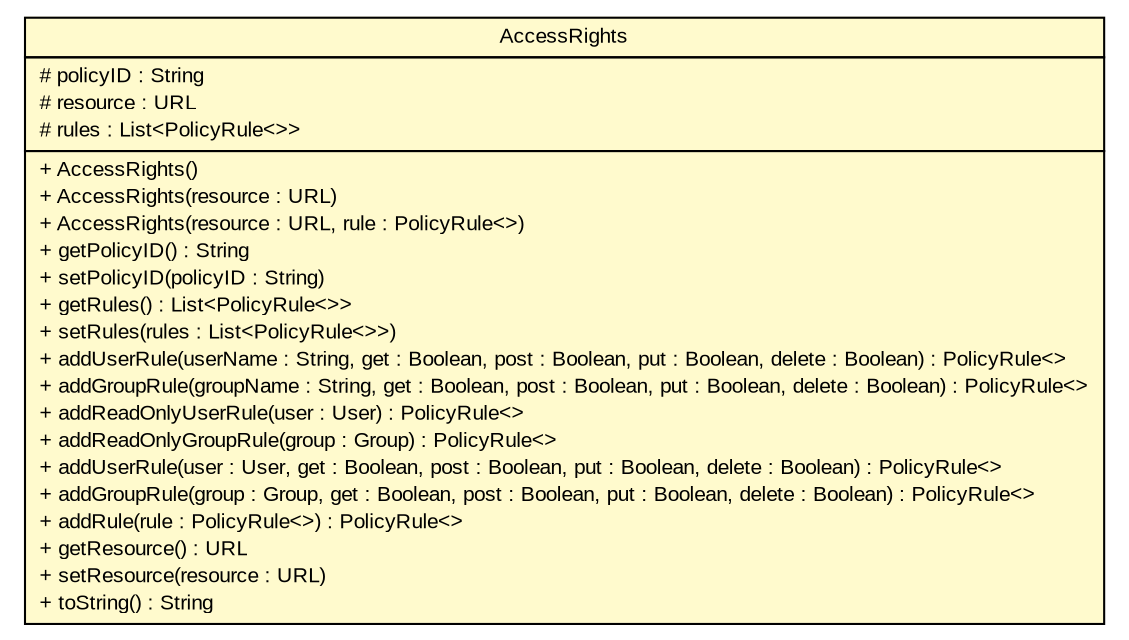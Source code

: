 #!/usr/local/bin/dot
#
# Class diagram 
# Generated by UmlGraph version 4.6 (http://www.spinellis.gr/sw/umlgraph)
#

digraph G {
	edge [fontname="arial",fontsize=10,labelfontname="arial",labelfontsize=10];
	node [fontname="arial",fontsize=10,shape=plaintext];
	// net.toxbank.client.policy.AccessRights
	c922 [label=<<table border="0" cellborder="1" cellspacing="0" cellpadding="2" port="p" bgcolor="lemonChiffon" href="./AccessRights.html">
		<tr><td><table border="0" cellspacing="0" cellpadding="1">
			<tr><td> AccessRights </td></tr>
		</table></td></tr>
		<tr><td><table border="0" cellspacing="0" cellpadding="1">
			<tr><td align="left"> # policyID : String </td></tr>
			<tr><td align="left"> # resource : URL </td></tr>
			<tr><td align="left"> # rules : List&lt;PolicyRule&lt;&gt;&gt; </td></tr>
		</table></td></tr>
		<tr><td><table border="0" cellspacing="0" cellpadding="1">
			<tr><td align="left"> + AccessRights() </td></tr>
			<tr><td align="left"> + AccessRights(resource : URL) </td></tr>
			<tr><td align="left"> + AccessRights(resource : URL, rule : PolicyRule&lt;&gt;) </td></tr>
			<tr><td align="left"> + getPolicyID() : String </td></tr>
			<tr><td align="left"> + setPolicyID(policyID : String) </td></tr>
			<tr><td align="left"> + getRules() : List&lt;PolicyRule&lt;&gt;&gt; </td></tr>
			<tr><td align="left"> + setRules(rules : List&lt;PolicyRule&lt;&gt;&gt;) </td></tr>
			<tr><td align="left"> + addUserRule(userName : String, get : Boolean, post : Boolean, put : Boolean, delete : Boolean) : PolicyRule&lt;&gt; </td></tr>
			<tr><td align="left"> + addGroupRule(groupName : String, get : Boolean, post : Boolean, put : Boolean, delete : Boolean) : PolicyRule&lt;&gt; </td></tr>
			<tr><td align="left"> + addReadOnlyUserRule(user : User) : PolicyRule&lt;&gt; </td></tr>
			<tr><td align="left"> + addReadOnlyGroupRule(group : Group) : PolicyRule&lt;&gt; </td></tr>
			<tr><td align="left"> + addUserRule(user : User, get : Boolean, post : Boolean, put : Boolean, delete : Boolean) : PolicyRule&lt;&gt; </td></tr>
			<tr><td align="left"> + addGroupRule(group : Group, get : Boolean, post : Boolean, put : Boolean, delete : Boolean) : PolicyRule&lt;&gt; </td></tr>
			<tr><td align="left"> + addRule(rule : PolicyRule&lt;&gt;) : PolicyRule&lt;&gt; </td></tr>
			<tr><td align="left"> + getResource() : URL </td></tr>
			<tr><td align="left"> + setResource(resource : URL) </td></tr>
			<tr><td align="left"> + toString() : String </td></tr>
		</table></td></tr>
		</table>>, fontname="arial", fontcolor="black", fontsize=10.0];
}

